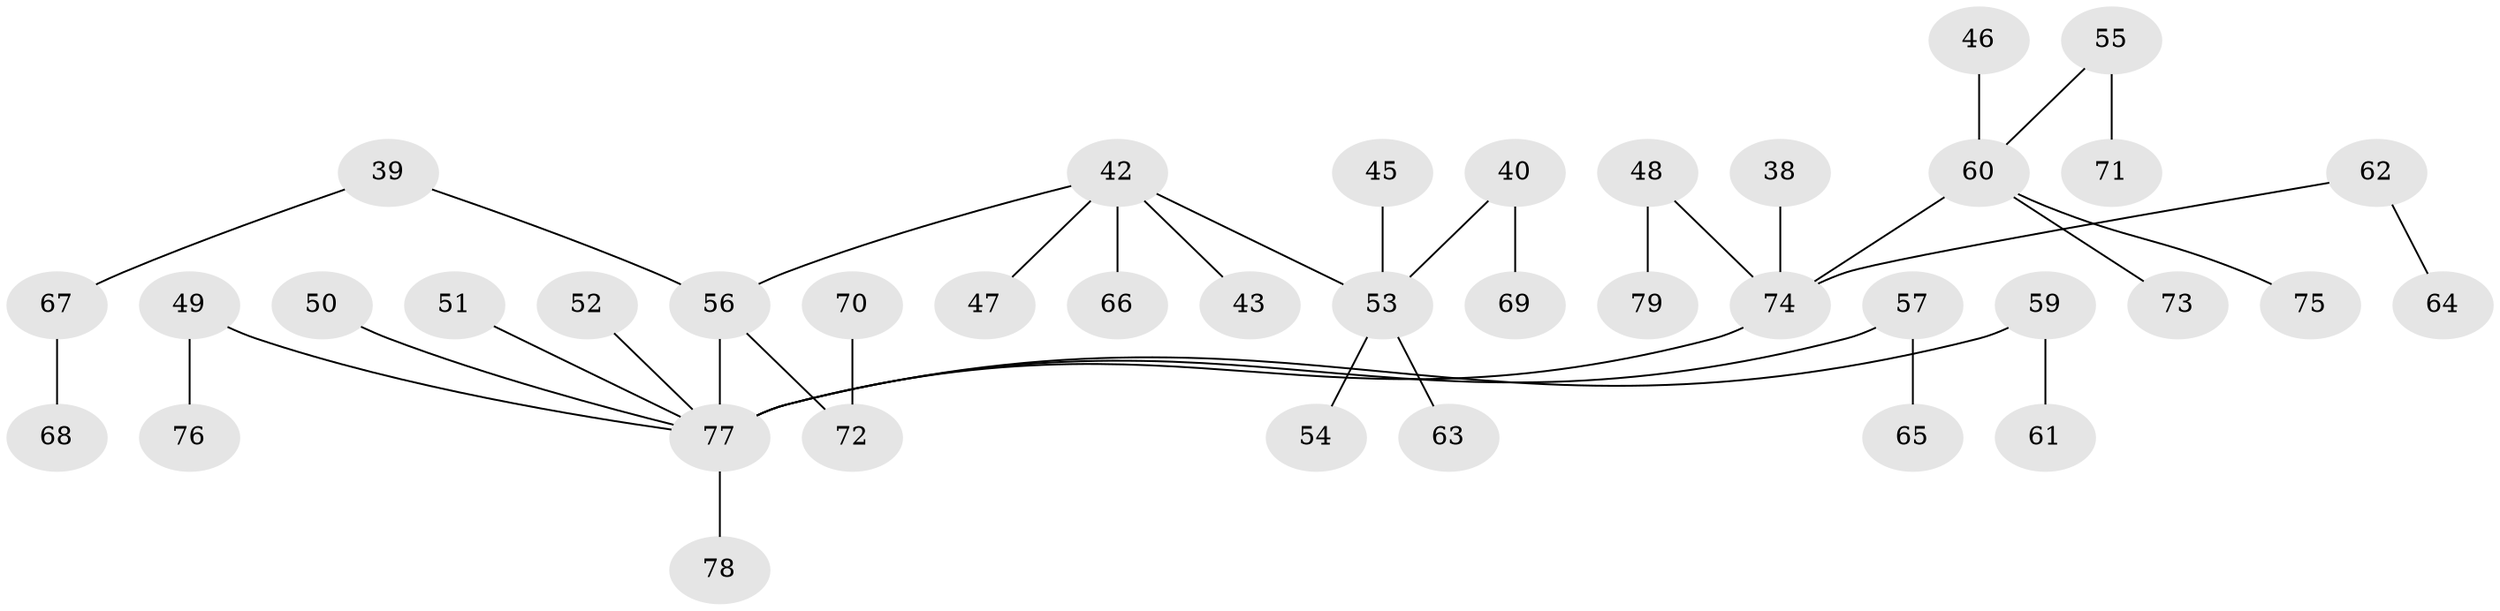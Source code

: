 // original degree distribution, {7: 0.02531645569620253, 4: 0.05063291139240506, 2: 0.31645569620253167, 5: 0.0379746835443038, 3: 0.12658227848101267, 1: 0.4430379746835443}
// Generated by graph-tools (version 1.1) at 2025/45/03/04/25 21:45:09]
// undirected, 39 vertices, 38 edges
graph export_dot {
graph [start="1"]
  node [color=gray90,style=filled];
  38;
  39;
  40 [super="+18"];
  42 [super="+13"];
  43;
  45;
  46;
  47;
  48 [super="+22+35+44"];
  49;
  50;
  51;
  52;
  53 [super="+26+37"];
  54;
  55;
  56 [super="+8+9+11+30+12+14+20+25+36+34+41"];
  57;
  59;
  60 [super="+28"];
  61;
  62;
  63;
  64;
  65;
  66;
  67;
  68;
  69;
  70;
  71;
  72 [super="+58"];
  73;
  74 [super="+27"];
  75 [super="+29"];
  76;
  77 [super="+33"];
  78;
  79;
  38 -- 74;
  39 -- 67;
  39 -- 56;
  40 -- 69;
  40 -- 53;
  42 -- 47;
  42 -- 66;
  42 -- 43;
  42 -- 56;
  42 -- 53;
  45 -- 53;
  46 -- 60;
  48 -- 79;
  48 -- 74;
  49 -- 76;
  49 -- 77;
  50 -- 77;
  51 -- 77;
  52 -- 77;
  53 -- 54;
  53 -- 63;
  55 -- 71;
  55 -- 60;
  56 -- 77 [weight=2];
  56 -- 72;
  57 -- 65;
  57 -- 77;
  59 -- 61;
  59 -- 77;
  60 -- 73;
  60 -- 74 [weight=2];
  60 -- 75;
  62 -- 64;
  62 -- 74;
  67 -- 68;
  70 -- 72;
  74 -- 77;
  77 -- 78;
}
